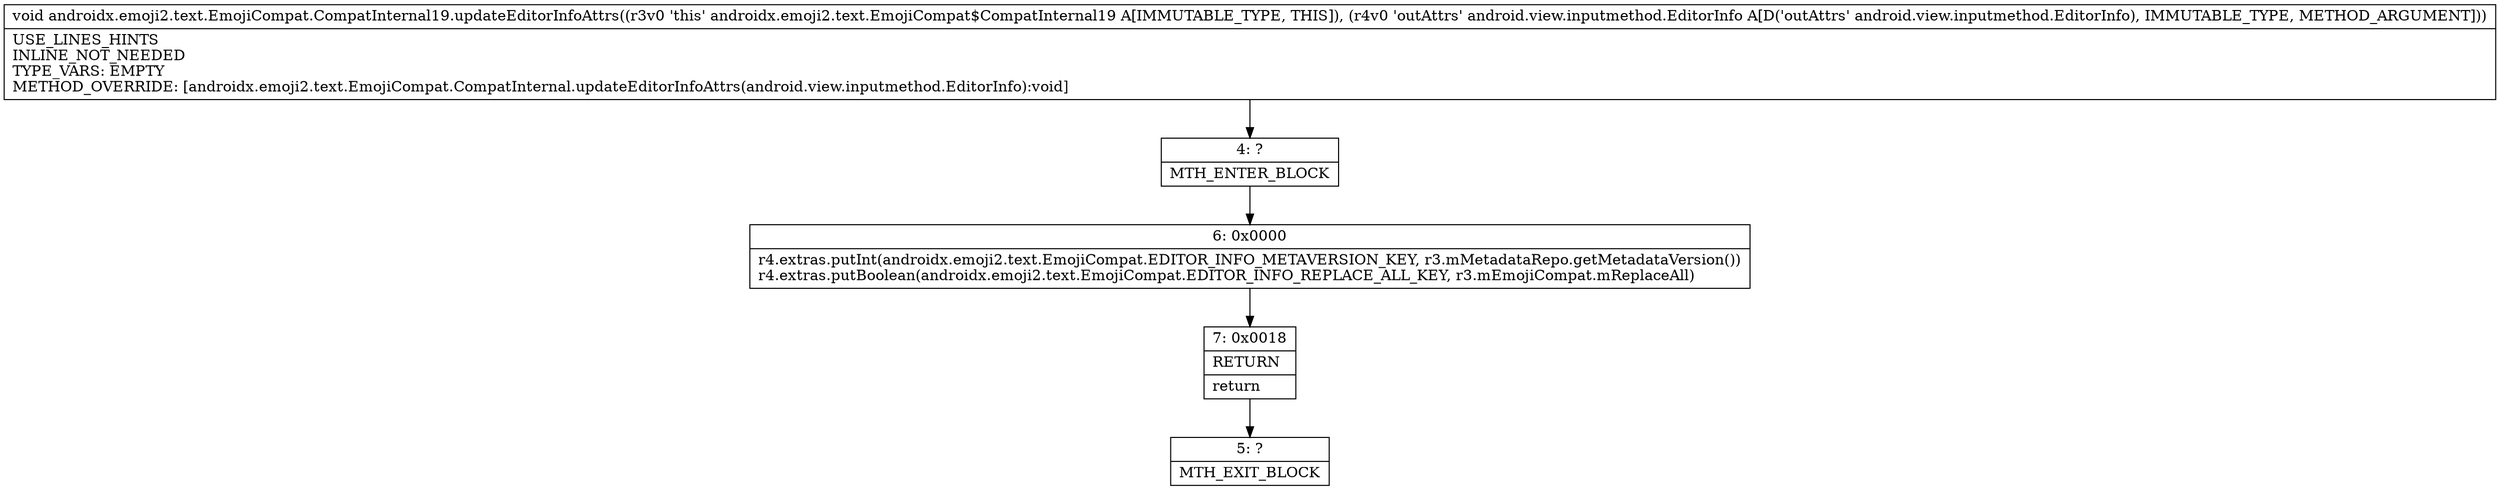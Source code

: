digraph "CFG forandroidx.emoji2.text.EmojiCompat.CompatInternal19.updateEditorInfoAttrs(Landroid\/view\/inputmethod\/EditorInfo;)V" {
Node_4 [shape=record,label="{4\:\ ?|MTH_ENTER_BLOCK\l}"];
Node_6 [shape=record,label="{6\:\ 0x0000|r4.extras.putInt(androidx.emoji2.text.EmojiCompat.EDITOR_INFO_METAVERSION_KEY, r3.mMetadataRepo.getMetadataVersion())\lr4.extras.putBoolean(androidx.emoji2.text.EmojiCompat.EDITOR_INFO_REPLACE_ALL_KEY, r3.mEmojiCompat.mReplaceAll)\l}"];
Node_7 [shape=record,label="{7\:\ 0x0018|RETURN\l|return\l}"];
Node_5 [shape=record,label="{5\:\ ?|MTH_EXIT_BLOCK\l}"];
MethodNode[shape=record,label="{void androidx.emoji2.text.EmojiCompat.CompatInternal19.updateEditorInfoAttrs((r3v0 'this' androidx.emoji2.text.EmojiCompat$CompatInternal19 A[IMMUTABLE_TYPE, THIS]), (r4v0 'outAttrs' android.view.inputmethod.EditorInfo A[D('outAttrs' android.view.inputmethod.EditorInfo), IMMUTABLE_TYPE, METHOD_ARGUMENT]))  | USE_LINES_HINTS\lINLINE_NOT_NEEDED\lTYPE_VARS: EMPTY\lMETHOD_OVERRIDE: [androidx.emoji2.text.EmojiCompat.CompatInternal.updateEditorInfoAttrs(android.view.inputmethod.EditorInfo):void]\l}"];
MethodNode -> Node_4;Node_4 -> Node_6;
Node_6 -> Node_7;
Node_7 -> Node_5;
}

